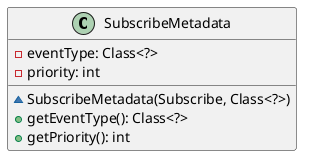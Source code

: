 @startuml

    class SubscribeMetadata {
        -eventType: Class<?>
        -priority: int
        ~SubscribeMetadata(Subscribe, Class<?>)
        +getEventType(): Class<?>
        +getPriority(): int
    }

@enduml
